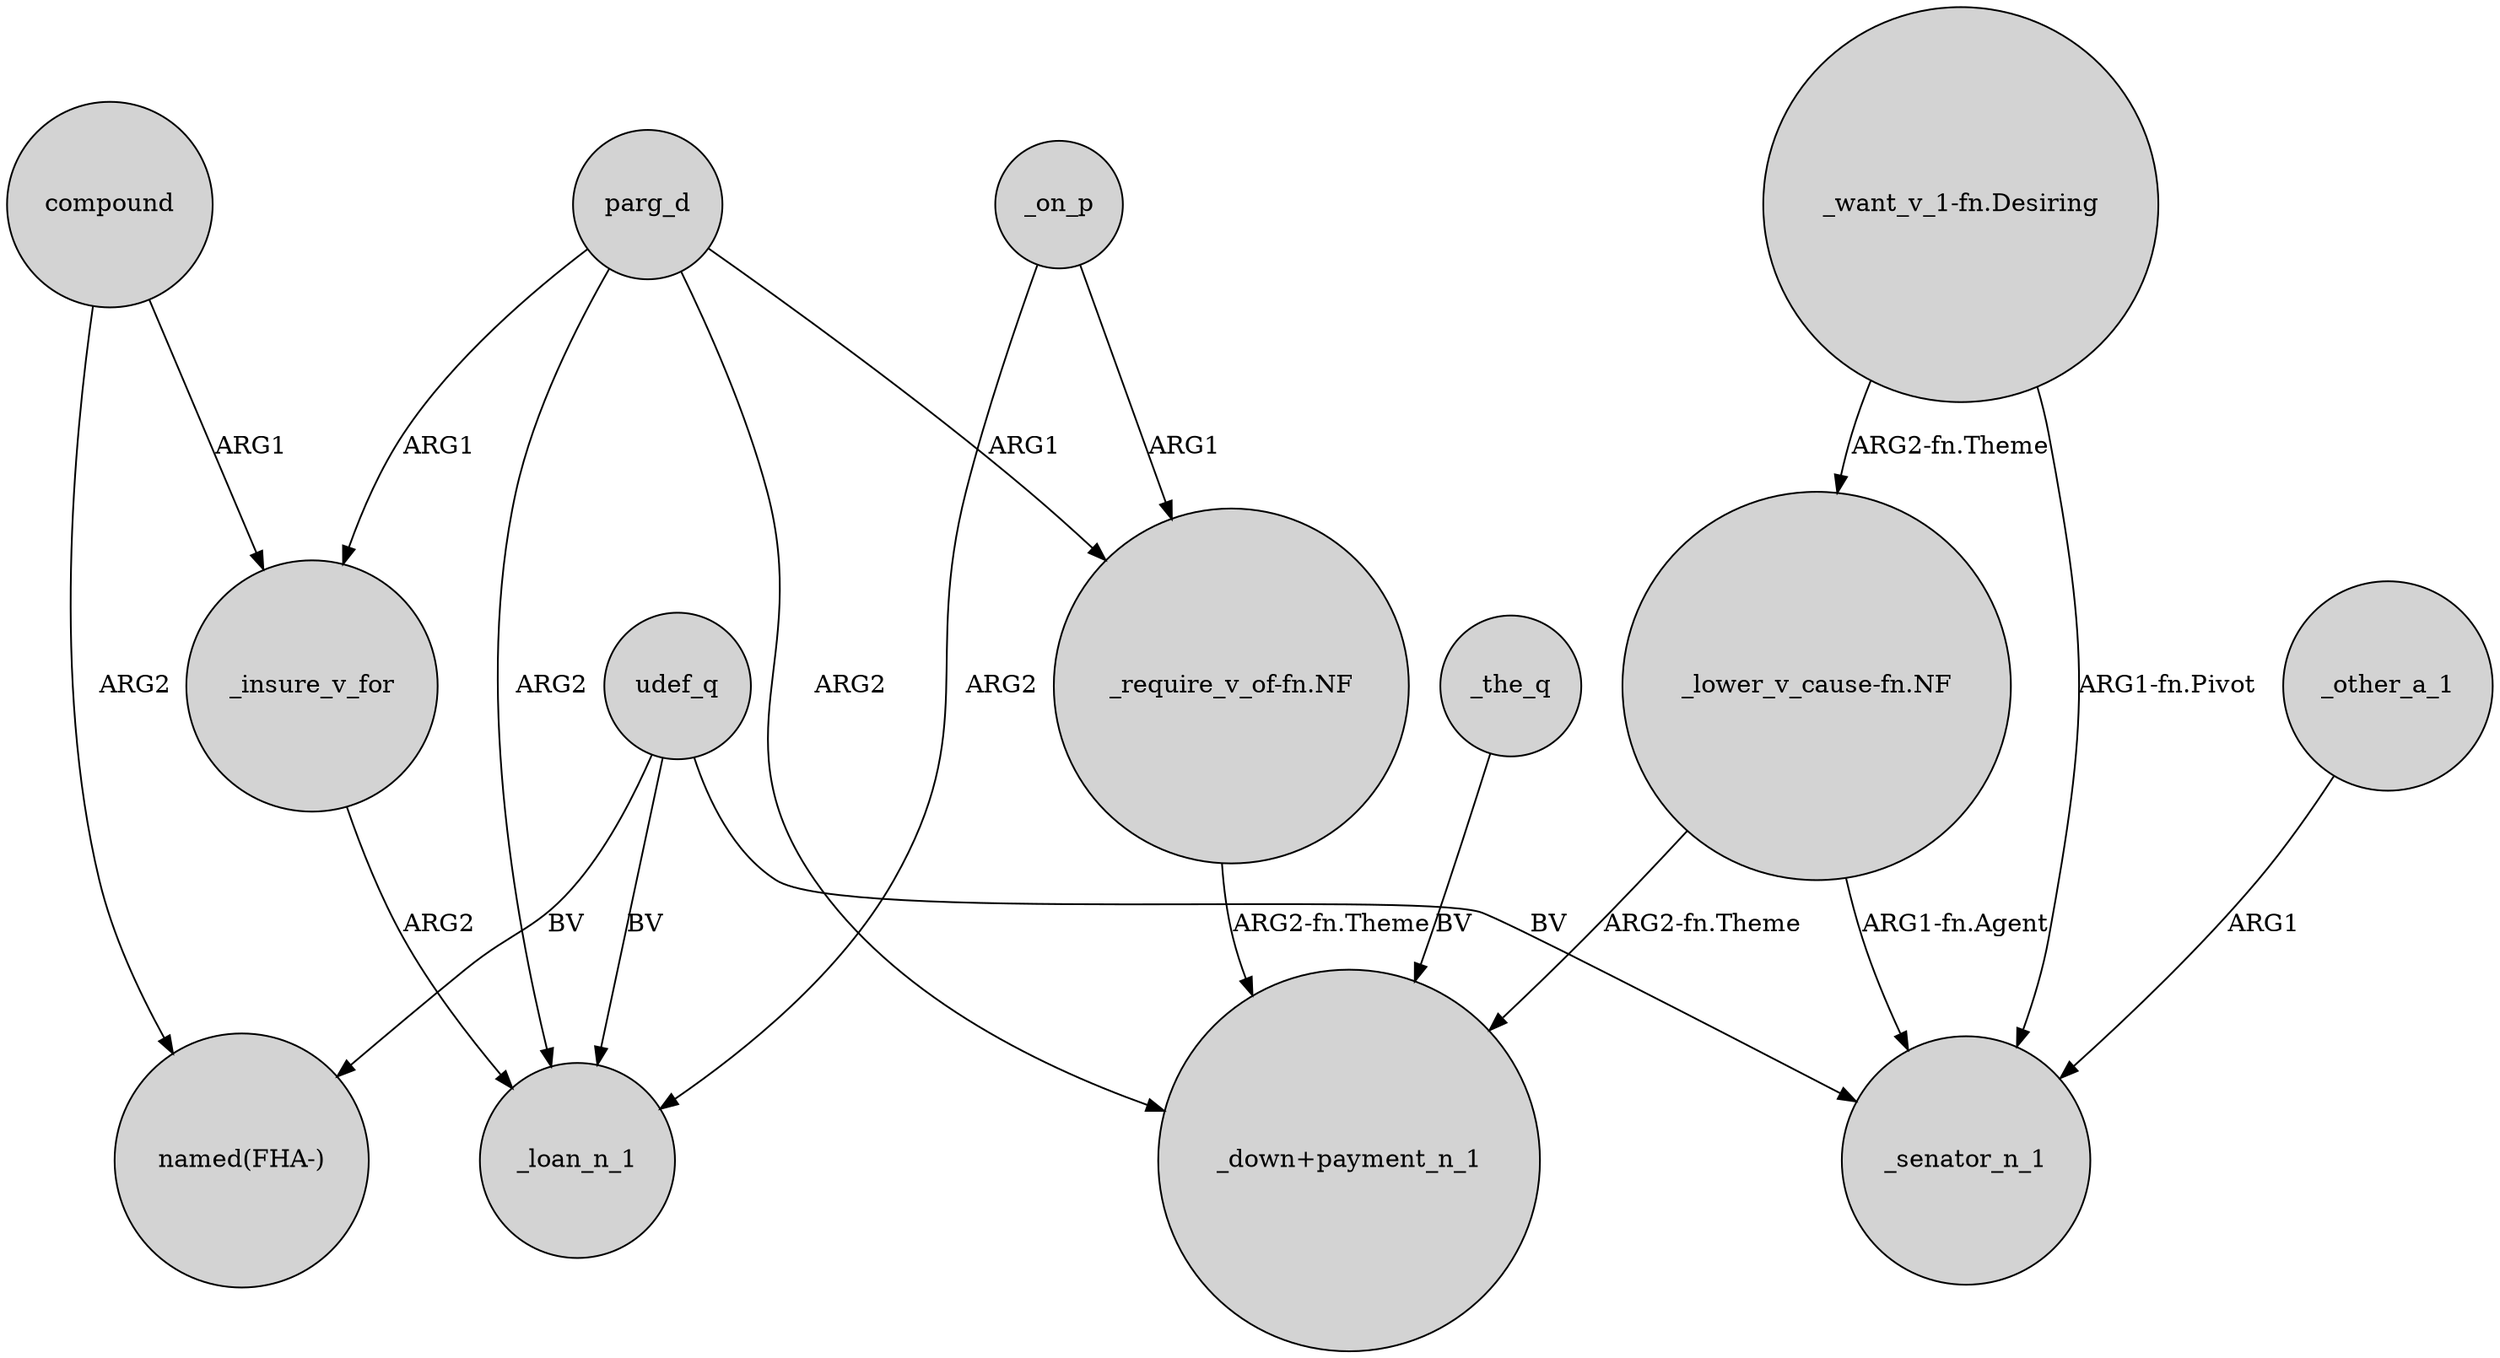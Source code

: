 digraph {
	node [shape=circle style=filled]
	parg_d -> _loan_n_1 [label=ARG2]
	_the_q -> "_down+payment_n_1" [label=BV]
	udef_q -> _senator_n_1 [label=BV]
	"_lower_v_cause-fn.NF" -> _senator_n_1 [label="ARG1-fn.Agent"]
	compound -> _insure_v_for [label=ARG1]
	_on_p -> _loan_n_1 [label=ARG2]
	_other_a_1 -> _senator_n_1 [label=ARG1]
	udef_q -> "named(FHA-)" [label=BV]
	"_require_v_of-fn.NF" -> "_down+payment_n_1" [label="ARG2-fn.Theme"]
	parg_d -> "_down+payment_n_1" [label=ARG2]
	parg_d -> _insure_v_for [label=ARG1]
	parg_d -> "_require_v_of-fn.NF" [label=ARG1]
	_insure_v_for -> _loan_n_1 [label=ARG2]
	_on_p -> "_require_v_of-fn.NF" [label=ARG1]
	compound -> "named(FHA-)" [label=ARG2]
	"_want_v_1-fn.Desiring" -> _senator_n_1 [label="ARG1-fn.Pivot"]
	"_lower_v_cause-fn.NF" -> "_down+payment_n_1" [label="ARG2-fn.Theme"]
	"_want_v_1-fn.Desiring" -> "_lower_v_cause-fn.NF" [label="ARG2-fn.Theme"]
	udef_q -> _loan_n_1 [label=BV]
}
